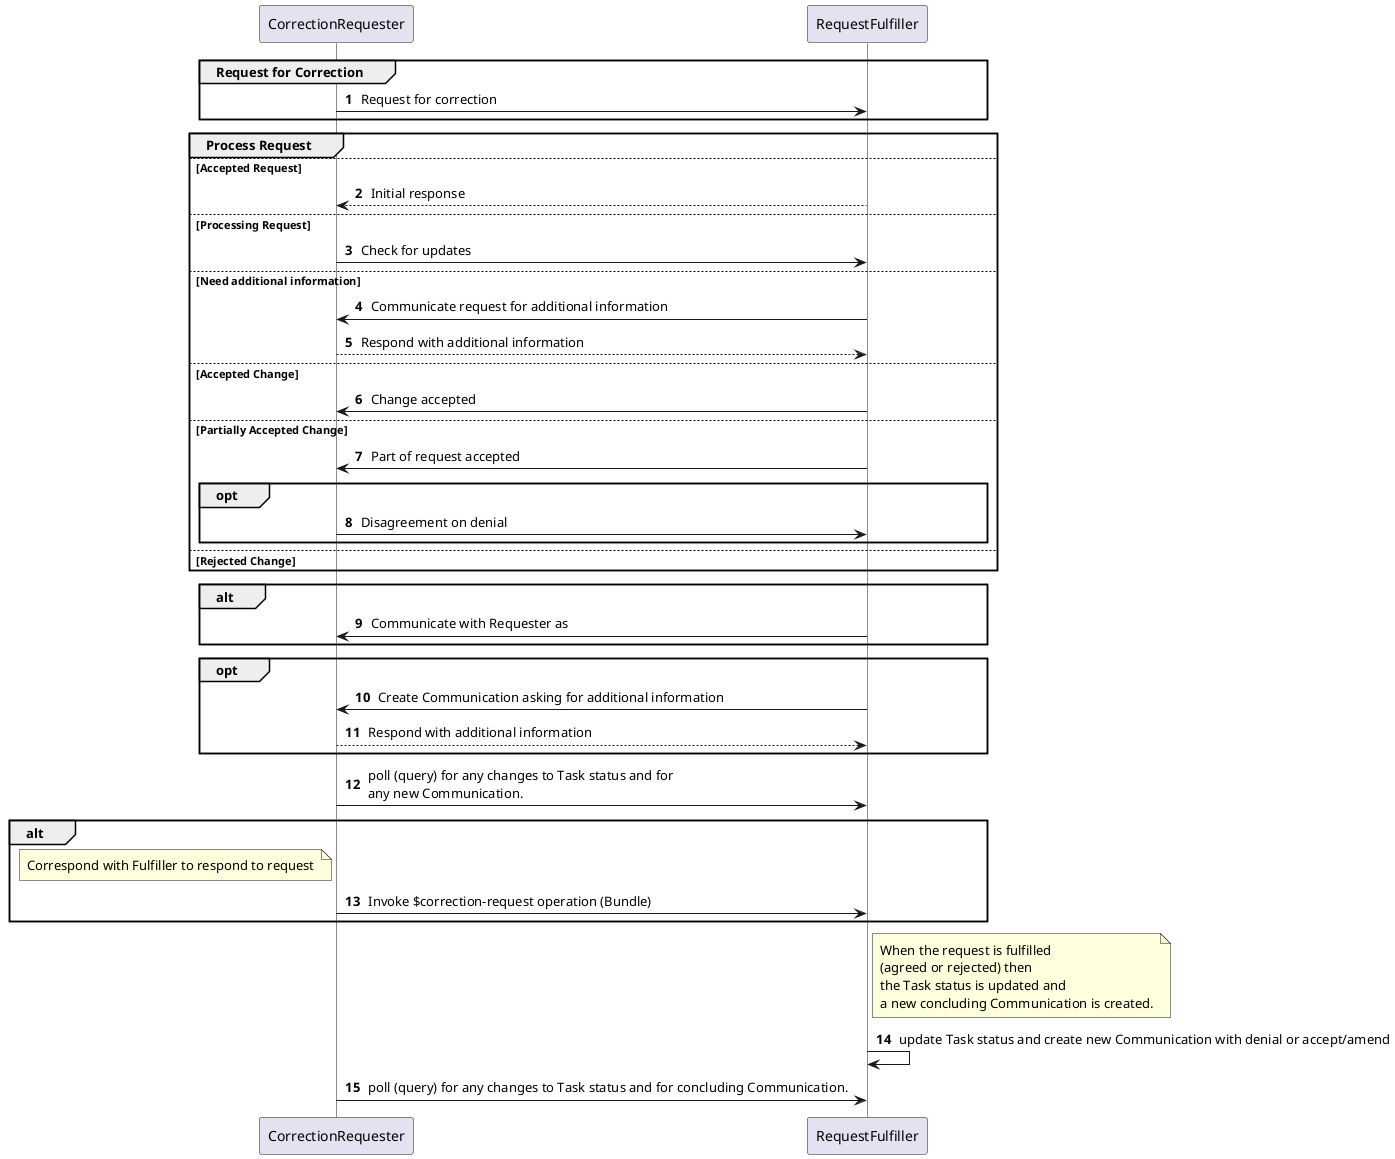 @startuml
skinparam NoteTextAlignment left
skinparam Padding 2
skinparam ParticipantPadding 50
skinparam LifelineStrategy solid
autonumber

participant CorrectionRequester as R
participant RequestFulfiller as F

group Request for Correction
  R->F: Request for correction
end

group Process Request
else Accepted Request
  F-->R: Initial response
else Processing Request
  R->F: Check for updates
else Need additional information
  F->R: Communicate request for additional information
  R-->F: Respond with additional information
else Accepted Change
  F->R: Change accepted
else Partially Accepted Change
  F->R: Part of request accepted
  opt
    R->F: Disagreement on denial
  end
else Rejected Change
end


alt

  F->R: Communicate with Requester as

end

opt
  F->R: Create Communication asking for additional information
  R-->F: Respond with additional information
end

R -> F: poll (query) for any changes to Task status and for\nany new Communication.
alt
  note left of R
    Correspond with Fulfiller to respond to request
  end note
  R->F: Invoke $correction-request operation (Bundle)
end

note right of F
  When the request is fulfilled
  (agreed or rejected) then 
  the Task status is updated and
  a new concluding Communication is created.
end note

F->F: update Task status and create new Communication with denial or accept/amend
R -> F: poll (query) for any changes to Task status and for concluding Communication.

@enduml
